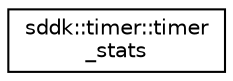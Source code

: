 digraph "Graphical Class Hierarchy"
{
 // INTERACTIVE_SVG=YES
  edge [fontname="Helvetica",fontsize="10",labelfontname="Helvetica",labelfontsize="10"];
  node [fontname="Helvetica",fontsize="10",shape=record];
  rankdir="LR";
  Node1 [label="sddk::timer::timer\l_stats",height=0.2,width=0.4,color="black", fillcolor="white", style="filled",URL="$structsddk_1_1timer_1_1timer__stats.html"];
}
